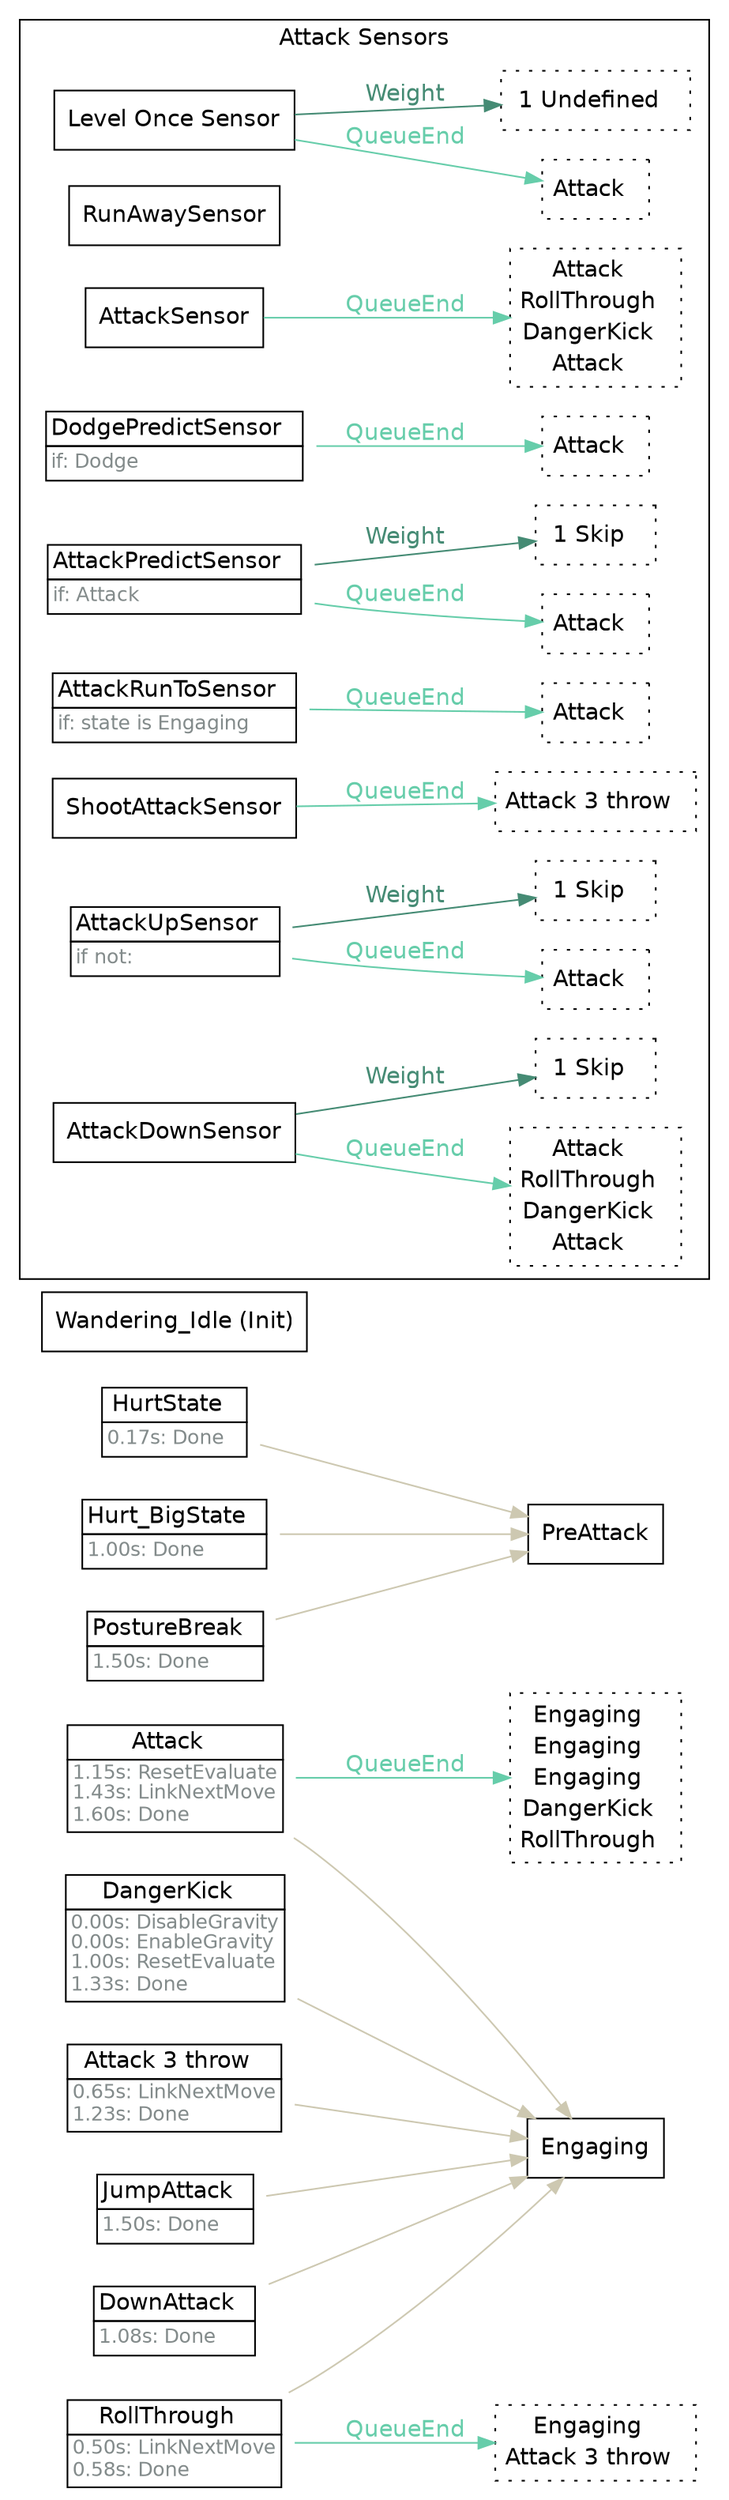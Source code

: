 strict digraph "Foo" {
	"rankdir"="LR";
	node ["shape"="box", "fontname"="Helvetica"];
	edge ["fontname"="Helvetica"];
	"Attack" ["shape"="plaintext", "label"=<<TABLE border="0" cellborder="1" cellspacing="0" cellpadding="2"><TR><TD >Attack  </TD></TR><TR><TD align="left" balign="left"><FONT point-size="12" color="azure4">1.15s: ResetEvaluate<br/>1.43s: LinkNextMove<br/>1.60s: Done</FONT>  </TD></TR></TABLE>>]
	"Attack" -> "Engaging"  ["color"="cornsilk3", "fontcolor"="cornsilk3"]
	"Attack_linked" ["shape"="box", "style"="dotted", "label"=<<TABLE border="0" cellborder="0" cellspacing="0" cellpadding="2"><TR><TD>Engaging  </TD></TR><TR><TD>Engaging  </TD></TR><TR><TD>Engaging  </TD></TR><TR><TD>DangerKick  </TD></TR><TR><TD>RollThrough  </TD></TR></TABLE>>, "margin"="0.05"]
	"Attack" -> "Attack_linked"  ["label"="QueueEnd", "color"="aquamarine3", "fontcolor"="aquamarine3"]
	"DangerKick" ["shape"="plaintext", "label"=<<TABLE border="0" cellborder="1" cellspacing="0" cellpadding="2"><TR><TD >DangerKick  </TD></TR><TR><TD align="left" balign="left"><FONT point-size="12" color="azure4">0.00s: DisableGravity<br/>0.00s: EnableGravity<br/>1.00s: ResetEvaluate<br/>1.33s: Done</FONT>  </TD></TR></TABLE>>]
	"DangerKick" -> "Engaging"  ["color"="cornsilk3", "fontcolor"="cornsilk3"]
	"Attack 3 throw" ["shape"="plaintext", "label"=<<TABLE border="0" cellborder="1" cellspacing="0" cellpadding="2"><TR><TD >Attack 3 throw  </TD></TR><TR><TD align="left" balign="left"><FONT point-size="12" color="azure4">0.65s: LinkNextMove<br/>1.23s: Done</FONT>  </TD></TR></TABLE>>]
	"Attack 3 throw" -> "Engaging"  ["color"="cornsilk3", "fontcolor"="cornsilk3"]
	"JumpAttack" ["shape"="plaintext", "label"=<<TABLE border="0" cellborder="1" cellspacing="0" cellpadding="2"><TR><TD >JumpAttack  </TD></TR><TR><TD align="left" balign="left"><FONT point-size="12" color="azure4">1.50s: Done</FONT>  </TD></TR></TABLE>>]
	"JumpAttack" -> "Engaging"  ["color"="cornsilk3", "fontcolor"="cornsilk3"]
	"DownAttack" ["shape"="plaintext", "label"=<<TABLE border="0" cellborder="1" cellspacing="0" cellpadding="2"><TR><TD >DownAttack  </TD></TR><TR><TD align="left" balign="left"><FONT point-size="12" color="azure4">1.08s: Done</FONT>  </TD></TR></TABLE>>]
	"DownAttack" -> "Engaging"  ["color"="cornsilk3", "fontcolor"="cornsilk3"]
	"HurtState" ["shape"="plaintext", "label"=<<TABLE border="0" cellborder="1" cellspacing="0" cellpadding="2"><TR><TD >HurtState  </TD></TR><TR><TD align="left" balign="left"><FONT point-size="12" color="azure4">0.17s: Done</FONT>  </TD></TR></TABLE>>]
	"HurtState" -> "PreAttack"  ["color"="cornsilk3", "fontcolor"="cornsilk3"]
	"Hurt_BigState" ["shape"="plaintext", "label"=<<TABLE border="0" cellborder="1" cellspacing="0" cellpadding="2"><TR><TD >Hurt_BigState  </TD></TR><TR><TD align="left" balign="left"><FONT point-size="12" color="azure4">1.00s: Done</FONT>  </TD></TR></TABLE>>]
	"Hurt_BigState" -> "PreAttack"  ["color"="cornsilk3", "fontcolor"="cornsilk3"]
	"PostureBreak" ["shape"="plaintext", "label"=<<TABLE border="0" cellborder="1" cellspacing="0" cellpadding="2"><TR><TD >PostureBreak  </TD></TR><TR><TD align="left" balign="left"><FONT point-size="12" color="azure4">1.50s: Done</FONT>  </TD></TR></TABLE>>]
	"PostureBreak" -> "PreAttack"  ["color"="cornsilk3", "fontcolor"="cornsilk3"]
	"RollThrough" ["shape"="plaintext", "label"=<<TABLE border="0" cellborder="1" cellspacing="0" cellpadding="2"><TR><TD >RollThrough  </TD></TR><TR><TD align="left" balign="left"><FONT point-size="12" color="azure4">0.50s: LinkNextMove<br/>0.58s: Done</FONT>  </TD></TR></TABLE>>]
	"RollThrough" -> "Engaging"  ["color"="cornsilk3", "fontcolor"="cornsilk3"]
	"RollThrough_linked" ["shape"="box", "style"="dotted", "label"=<<TABLE border="0" cellborder="0" cellspacing="0" cellpadding="2"><TR><TD>Engaging  </TD></TR><TR><TD>Attack 3 throw  </TD></TR></TABLE>>, "margin"="0.05"]
	"RollThrough" -> "RollThrough_linked"  ["label"="QueueEnd", "color"="aquamarine3", "fontcolor"="aquamarine3"]
	"Wandering_Idle" ["label"="Wandering_Idle (Init)"]
	subgraph "cluster_attacksensors" {
		"rank"="sink";
		"label"="Attack Sensors";
		"fontname"="Helvetica";
		"Level Once Sensor" ["label"="Level Once Sensor"]
		"Level Once Sensor_linked" ["shape"="box", "style"="dotted", "label"=<<TABLE border="0" cellborder="0" cellspacing="0" cellpadding="2"><TR><TD>Attack  </TD></TR></TABLE>>, "margin"="0.05"]
		"Level Once Sensor" -> "Level Once Sensor_linked"  ["label"="QueueEnd", "color"="aquamarine3", "fontcolor"="aquamarine3"]
		"Level Once Sensor_mustuse" ["shape"="box", "style"="dotted", "label"=<<TABLE border="0" cellborder="0" cellspacing="0" cellpadding="2"><TR><TD>1 Undefined  </TD></TR></TABLE>>]
		"Level Once Sensor" -> "Level Once Sensor_mustuse"  ["label"="Weight", "color"="aquamarine4", "fontcolor"="aquamarine4"]
		"RunAwaySensor" ["label"="RunAwaySensor"]
		"AttackSensor" ["label"="AttackSensor"]
		"AttackSensor_linked" ["shape"="box", "style"="dotted", "label"=<<TABLE border="0" cellborder="0" cellspacing="0" cellpadding="2"><TR><TD>Attack  </TD></TR><TR><TD>RollThrough  </TD></TR><TR><TD>DangerKick  </TD></TR><TR><TD>Attack  </TD></TR></TABLE>>, "margin"="0.05"]
		"AttackSensor" -> "AttackSensor_linked"  ["label"="QueueEnd", "color"="aquamarine3", "fontcolor"="aquamarine3"]
		"DodgePredictSensor" ["shape"="plaintext", "label"=<<TABLE border="0" cellborder="1" cellspacing="0" cellpadding="2"><TR><TD >DodgePredictSensor  </TD></TR><TR><TD align="left" balign="left"><FONT point-size="12" color="azure4">if: Dodge</FONT>  </TD></TR></TABLE>>]
		"DodgePredictSensor_linked" ["shape"="box", "style"="dotted", "label"=<<TABLE border="0" cellborder="0" cellspacing="0" cellpadding="2"><TR><TD>Attack  </TD></TR></TABLE>>, "margin"="0.05"]
		"DodgePredictSensor" -> "DodgePredictSensor_linked"  ["label"="QueueEnd", "color"="aquamarine3", "fontcolor"="aquamarine3"]
		"AttackPredictSensor" ["shape"="plaintext", "label"=<<TABLE border="0" cellborder="1" cellspacing="0" cellpadding="2"><TR><TD >AttackPredictSensor  </TD></TR><TR><TD align="left" balign="left"><FONT point-size="12" color="azure4">if: Attack</FONT>  </TD></TR></TABLE>>]
		"AttackPredictSensor_linked" ["shape"="box", "style"="dotted", "label"=<<TABLE border="0" cellborder="0" cellspacing="0" cellpadding="2"><TR><TD>Attack  </TD></TR></TABLE>>, "margin"="0.05"]
		"AttackPredictSensor" -> "AttackPredictSensor_linked"  ["label"="QueueEnd", "color"="aquamarine3", "fontcolor"="aquamarine3"]
		"AttackPredictSensor_mustuse" ["shape"="box", "style"="dotted", "label"=<<TABLE border="0" cellborder="0" cellspacing="0" cellpadding="2"><TR><TD>1 Skip  </TD></TR></TABLE>>]
		"AttackPredictSensor" -> "AttackPredictSensor_mustuse"  ["label"="Weight", "color"="aquamarine4", "fontcolor"="aquamarine4"]
		"AttackRunToSensor" ["shape"="plaintext", "label"=<<TABLE border="0" cellborder="1" cellspacing="0" cellpadding="2"><TR><TD >AttackRunToSensor  </TD></TR><TR><TD align="left" balign="left"><FONT point-size="12" color="azure4">if: state is Engaging</FONT>  </TD></TR></TABLE>>]
		"AttackRunToSensor_linked" ["shape"="box", "style"="dotted", "label"=<<TABLE border="0" cellborder="0" cellspacing="0" cellpadding="2"><TR><TD>Attack  </TD></TR></TABLE>>, "margin"="0.05"]
		"AttackRunToSensor" -> "AttackRunToSensor_linked"  ["label"="QueueEnd", "color"="aquamarine3", "fontcolor"="aquamarine3"]
		"ShootAttackSensor" ["label"="ShootAttackSensor"]
		"ShootAttackSensor_linked" ["shape"="box", "style"="dotted", "label"=<<TABLE border="0" cellborder="0" cellspacing="0" cellpadding="2"><TR><TD>Attack 3 throw  </TD></TR></TABLE>>, "margin"="0.05"]
		"ShootAttackSensor" -> "ShootAttackSensor_linked"  ["label"="QueueEnd", "color"="aquamarine3", "fontcolor"="aquamarine3"]
		"AttackUpSensor" ["shape"="plaintext", "label"=<<TABLE border="0" cellborder="1" cellspacing="0" cellpadding="2"><TR><TD >AttackUpSensor  </TD></TR><TR><TD align="left" balign="left"><FONT point-size="12" color="azure4">if not:</FONT>  </TD></TR></TABLE>>]
		"AttackUpSensor_linked" ["shape"="box", "style"="dotted", "label"=<<TABLE border="0" cellborder="0" cellspacing="0" cellpadding="2"><TR><TD>Attack  </TD></TR></TABLE>>, "margin"="0.05"]
		"AttackUpSensor" -> "AttackUpSensor_linked"  ["label"="QueueEnd", "color"="aquamarine3", "fontcolor"="aquamarine3"]
		"AttackUpSensor_mustuse" ["shape"="box", "style"="dotted", "label"=<<TABLE border="0" cellborder="0" cellspacing="0" cellpadding="2"><TR><TD>1 Skip  </TD></TR></TABLE>>]
		"AttackUpSensor" -> "AttackUpSensor_mustuse"  ["label"="Weight", "color"="aquamarine4", "fontcolor"="aquamarine4"]
		"AttackDownSensor" ["label"="AttackDownSensor"]
		"AttackDownSensor_linked" ["shape"="box", "style"="dotted", "label"=<<TABLE border="0" cellborder="0" cellspacing="0" cellpadding="2"><TR><TD>Attack  </TD></TR><TR><TD>RollThrough  </TD></TR><TR><TD>DangerKick  </TD></TR><TR><TD>Attack  </TD></TR></TABLE>>, "margin"="0.05"]
		"AttackDownSensor" -> "AttackDownSensor_linked"  ["label"="QueueEnd", "color"="aquamarine3", "fontcolor"="aquamarine3"]
		"AttackDownSensor_mustuse" ["shape"="box", "style"="dotted", "label"=<<TABLE border="0" cellborder="0" cellspacing="0" cellpadding="2"><TR><TD>1 Skip  </TD></TR></TABLE>>]
		"AttackDownSensor" -> "AttackDownSensor_mustuse"  ["label"="Weight", "color"="aquamarine4", "fontcolor"="aquamarine4"]
	}
	
}
